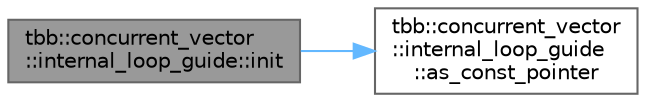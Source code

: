 digraph "tbb::concurrent_vector::internal_loop_guide::init"
{
 // LATEX_PDF_SIZE
  bgcolor="transparent";
  edge [fontname=Helvetica,fontsize=10,labelfontname=Helvetica,labelfontsize=10];
  node [fontname=Helvetica,fontsize=10,shape=box,height=0.2,width=0.4];
  rankdir="LR";
  Node1 [id="Node000001",label="tbb::concurrent_vector\l::internal_loop_guide::init",height=0.2,width=0.4,color="gray40", fillcolor="grey60", style="filled", fontcolor="black",tooltip=" "];
  Node1 -> Node2 [id="edge1_Node000001_Node000002",color="steelblue1",style="solid",tooltip=" "];
  Node2 [id="Node000002",label="tbb::concurrent_vector\l::internal_loop_guide\l::as_const_pointer",height=0.2,width=0.4,color="grey40", fillcolor="white", style="filled",URL="$classtbb_1_1concurrent__vector_1_1internal__loop__guide.html#aeaeda685ddd2fa517dae8d1183585b0c",tooltip=" "];
}
